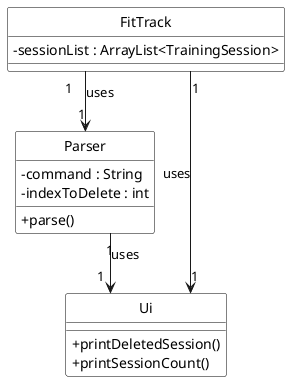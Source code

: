 @startuml
' Use right-angle straight lines for relationships
skinparam linetype ortho
hide circle
skinparam classAttributeIconSize 0
skinparam classBackgroundColor White
skinparam classBorderColor Black

' Define classes
class FitTrack {
    -sessionList : ArrayList<TrainingSession>
}

class Parser {
    -command : String
    -indexToDelete : int
    +parse()
}

class Ui {
    +printDeletedSession()
    +printSessionCount()
}

' Define relationships with right-angle arrows
FitTrack "1" --> "1" Parser : uses
FitTrack "1" --> "1" Ui : uses

Parser "1" --> "1" Ui : uses

@enduml
